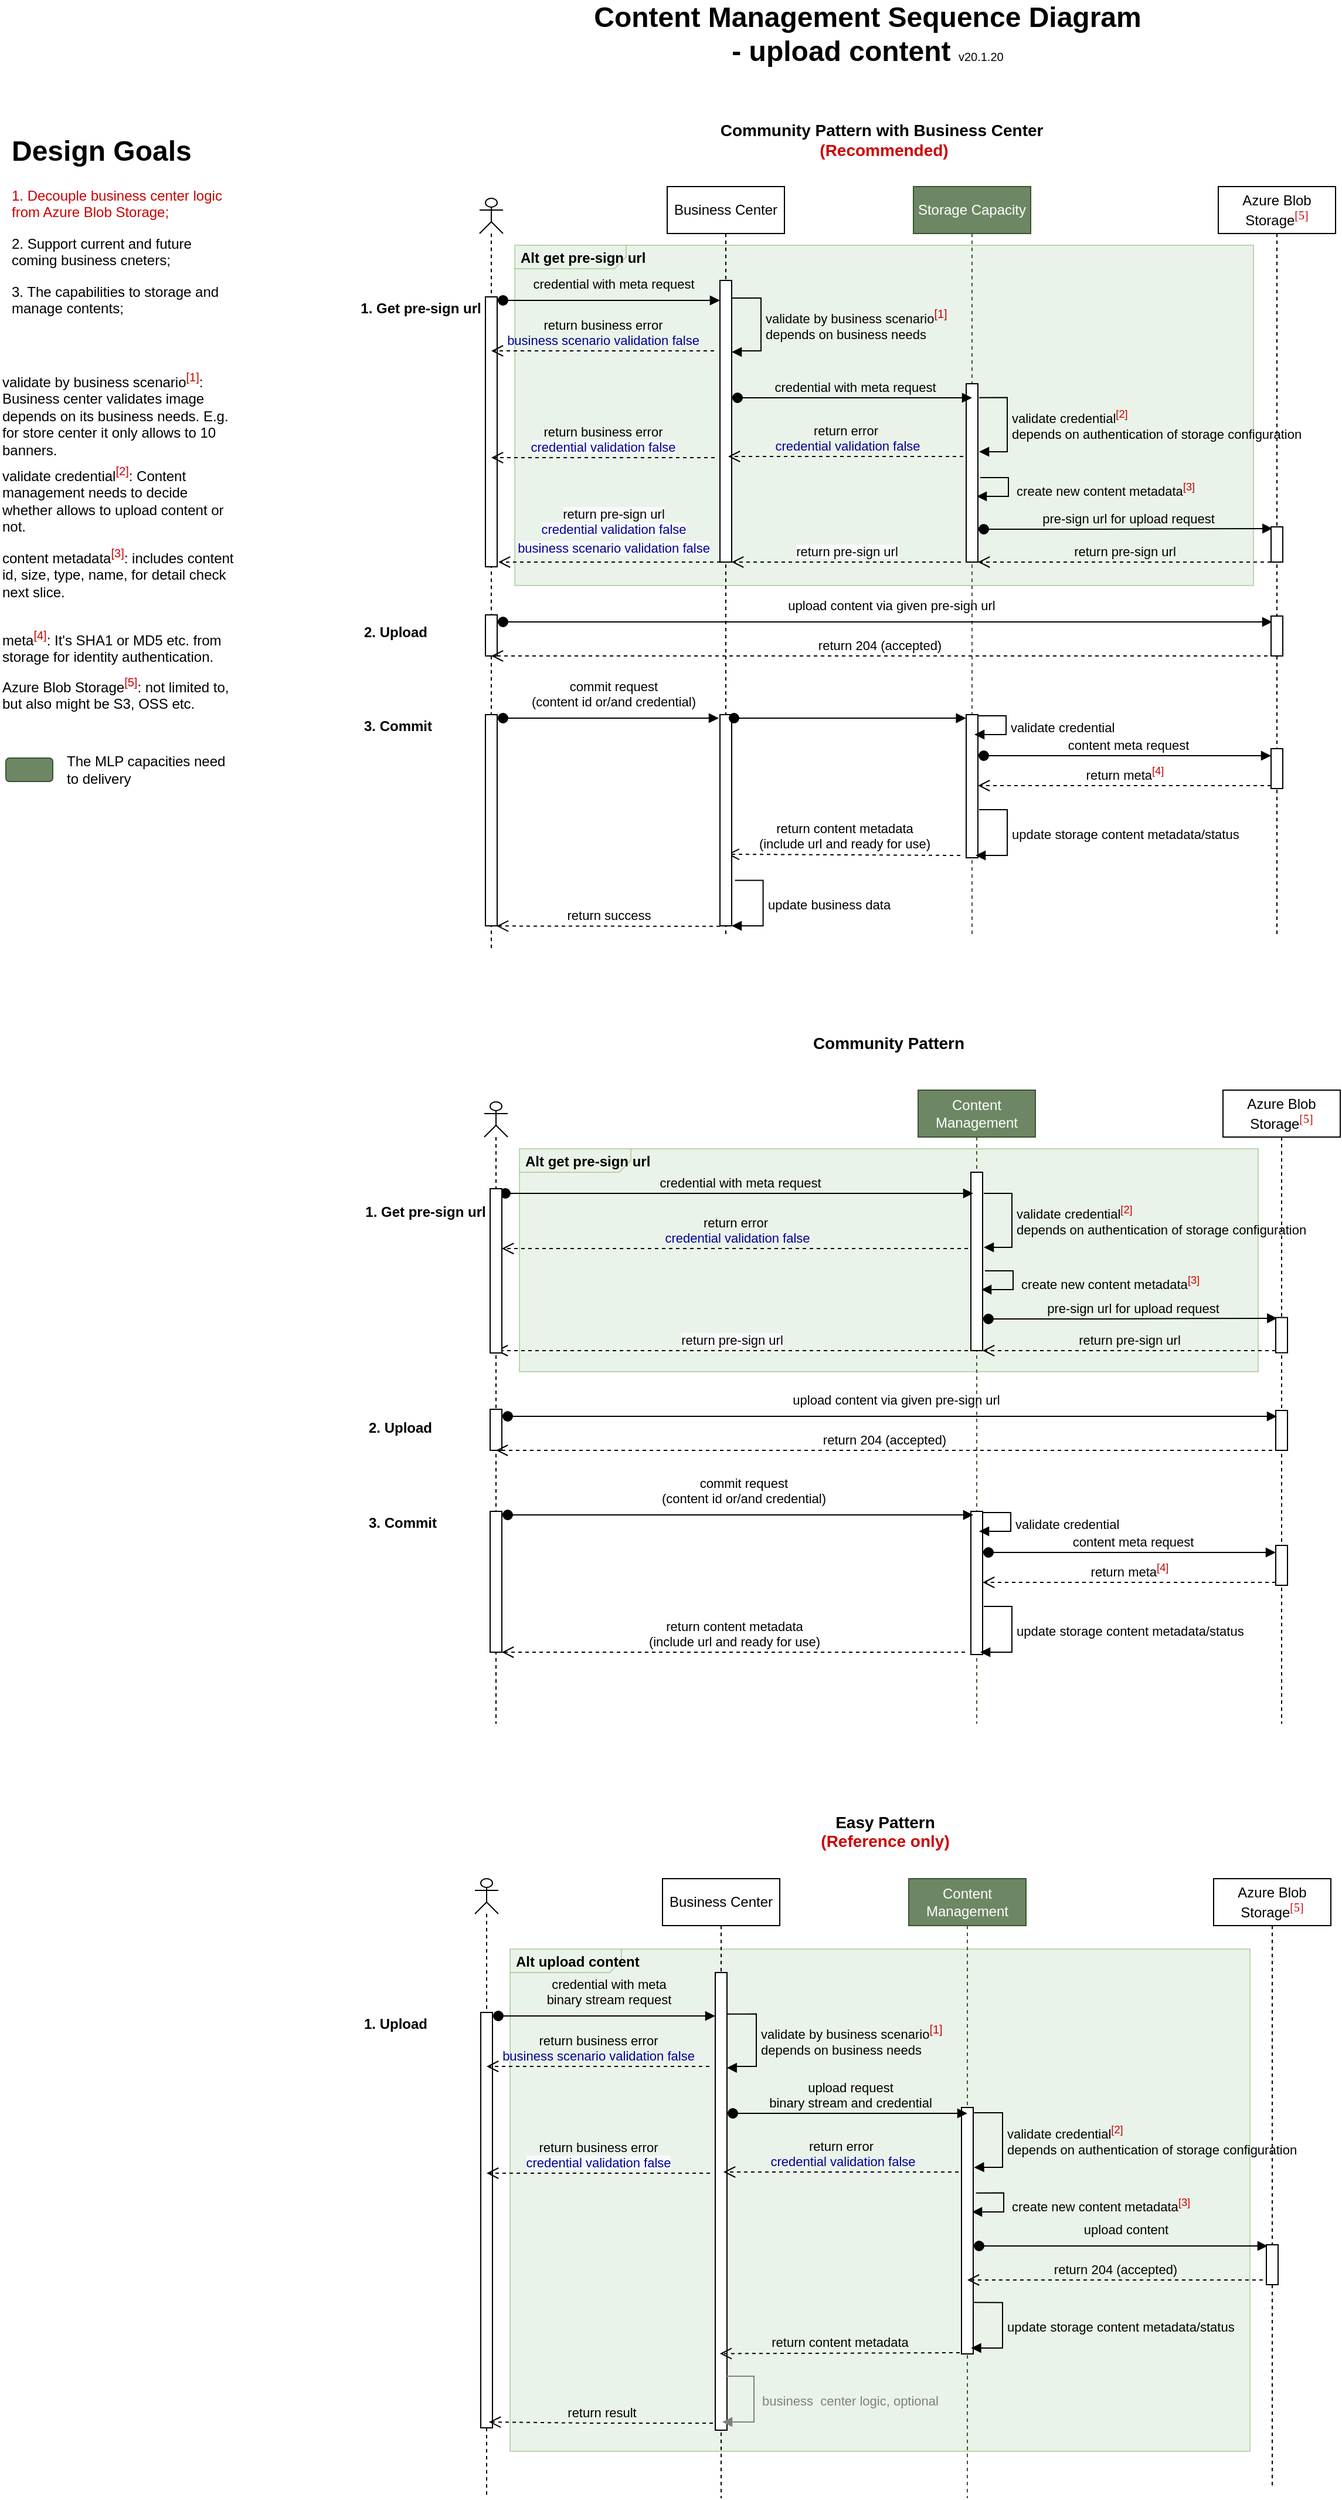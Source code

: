 <mxfile version="12.8.1" type="github" pages="3">
  <diagram id="Se-Glehy01dl6wNR-q-G" name="Uploading User Case">
    <mxGraphModel dx="4047" dy="946" grid="1" gridSize="10" guides="1" tooltips="1" connect="1" arrows="1" fold="1" page="1" pageScale="1" pageWidth="827" pageHeight="1169" math="0" shadow="0">
      <root>
        <mxCell id="0" />
        <mxCell id="1" parent="0" />
        <mxCell id="lDLZ59sCFjgZFas71iTA-26" value="&lt;p style=&quot;margin: 0px ; margin-top: 4px ; margin-left: 5px ; text-align: left&quot;&gt;&lt;b&gt;Alt&lt;/b&gt; &lt;b&gt;get pre-sign url&lt;/b&gt;&lt;/p&gt;" style="html=1;shape=mxgraph.sysml.package;overflow=fill;labelX=95;align=left;spacingLeft=5;verticalAlign=top;spacingTop=-3;fillColor=#d5e8d4;strokeColor=#82b366;opacity=50;" parent="1" vertex="1">
          <mxGeometry x="-2021" y="260" width="630" height="290" as="geometry" />
        </mxCell>
        <mxCell id="fI2PRTh5zaHvBNYzc2sx-4" value="Storage Capacity" style="shape=umlLifeline;perimeter=lifelinePerimeter;whiteSpace=wrap;html=1;container=1;collapsible=0;recursiveResize=0;outlineConnect=0;fillColor=#6d8764;strokeColor=#3A5431;fontColor=#ffffff;" parent="1" vertex="1">
          <mxGeometry x="-1681" y="210" width="100" height="640" as="geometry" />
        </mxCell>
        <mxCell id="fI2PRTh5zaHvBNYzc2sx-18" value="" style="html=1;points=[];perimeter=orthogonalPerimeter;" parent="fI2PRTh5zaHvBNYzc2sx-4" vertex="1">
          <mxGeometry x="45" y="168" width="10" height="152" as="geometry" />
        </mxCell>
        <mxCell id="lDLZ59sCFjgZFas71iTA-8" value="pre-sign url for upload request" style="html=1;verticalAlign=bottom;startArrow=oval;startFill=1;endArrow=block;startSize=8;labelBackgroundColor=none;entryX=0.116;entryY=0.047;entryDx=0;entryDy=0;entryPerimeter=0;" parent="fI2PRTh5zaHvBNYzc2sx-4" target="lDLZ59sCFjgZFas71iTA-6" edge="1">
          <mxGeometry width="60" relative="1" as="geometry">
            <mxPoint x="60" y="292" as="sourcePoint" />
            <mxPoint x="309.5" y="292" as="targetPoint" />
            <Array as="points">
              <mxPoint x="150.5" y="292" />
            </Array>
          </mxGeometry>
        </mxCell>
        <mxCell id="fI2PRTh5zaHvBNYzc2sx-2" value="" style="shape=umlLifeline;participant=umlActor;perimeter=lifelinePerimeter;whiteSpace=wrap;html=1;container=1;collapsible=0;recursiveResize=0;verticalAlign=top;spacingTop=36;labelBackgroundColor=#ffffff;outlineConnect=0;size=30;" parent="1" vertex="1">
          <mxGeometry x="-2051" y="220" width="20" height="640" as="geometry" />
        </mxCell>
        <mxCell id="lDLZ59sCFjgZFas71iTA-12" value="" style="html=1;points=[];perimeter=orthogonalPerimeter;align=left;" parent="fI2PRTh5zaHvBNYzc2sx-2" vertex="1">
          <mxGeometry x="5" y="355" width="10" height="35" as="geometry" />
        </mxCell>
        <mxCell id="lDLZ59sCFjgZFas71iTA-16" value="" style="html=1;points=[];perimeter=orthogonalPerimeter;align=left;" parent="fI2PRTh5zaHvBNYzc2sx-2" vertex="1">
          <mxGeometry x="5" y="440" width="10" height="180" as="geometry" />
        </mxCell>
        <mxCell id="fI2PRTh5zaHvBNYzc2sx-3" value="Business Center" style="shape=umlLifeline;perimeter=lifelinePerimeter;whiteSpace=wrap;html=1;container=1;collapsible=0;recursiveResize=0;outlineConnect=0;" parent="1" vertex="1">
          <mxGeometry x="-1891" y="210" width="100" height="640" as="geometry" />
        </mxCell>
        <mxCell id="fI2PRTh5zaHvBNYzc2sx-9" value="" style="html=1;points=[];perimeter=orthogonalPerimeter;" parent="fI2PRTh5zaHvBNYzc2sx-3" vertex="1">
          <mxGeometry x="45" y="80" width="10" height="240" as="geometry" />
        </mxCell>
        <mxCell id="fI2PRTh5zaHvBNYzc2sx-5" value="Azure Blob Storage&lt;sup style=&quot;color: rgb(0 , 0 , 0) ; font-family: &amp;#34;quot&amp;#34; ; font-style: normal ; font-variant: normal ; font-weight: 400 ; letter-spacing: normal ; text-align: left ; text-decoration: none ; text-indent: 0px ; text-transform: none ; white-space: nowrap ; word-spacing: 0px&quot;&gt;&lt;font color=&quot;#cc0000&quot;&gt;[5]&lt;/font&gt;&lt;/sup&gt;" style="shape=umlLifeline;perimeter=lifelinePerimeter;whiteSpace=wrap;html=1;container=1;collapsible=0;recursiveResize=0;outlineConnect=0;" parent="1" vertex="1">
          <mxGeometry x="-1421" y="210" width="100" height="640" as="geometry" />
        </mxCell>
        <mxCell id="lDLZ59sCFjgZFas71iTA-6" value="" style="html=1;points=[];perimeter=orthogonalPerimeter;" parent="fI2PRTh5zaHvBNYzc2sx-5" vertex="1">
          <mxGeometry x="45" y="290" width="10" height="30" as="geometry" />
        </mxCell>
        <mxCell id="lDLZ59sCFjgZFas71iTA-13" value="" style="html=1;points=[];perimeter=orthogonalPerimeter;" parent="fI2PRTh5zaHvBNYzc2sx-5" vertex="1">
          <mxGeometry x="45" y="366" width="10" height="34" as="geometry" />
        </mxCell>
        <mxCell id="lDLZ59sCFjgZFas71iTA-20" value="" style="html=1;points=[];perimeter=orthogonalPerimeter;" parent="fI2PRTh5zaHvBNYzc2sx-5" vertex="1">
          <mxGeometry x="45" y="479" width="10" height="34" as="geometry" />
        </mxCell>
        <mxCell id="fI2PRTh5zaHvBNYzc2sx-7" value="&lt;font&gt;&lt;span style=&quot;font-weight: bold ; font-size: 24px&quot;&gt;Content Management Sequence Diagram&lt;/span&gt;&lt;br&gt;&lt;span style=&quot;font-weight: bold ; font-size: 24px&quot;&gt;- upload content &lt;/span&gt;&lt;font style=&quot;font-size: 10px&quot;&gt;v20.1.20&lt;/font&gt;&lt;br&gt;&lt;/font&gt;" style="text;html=1;strokeColor=none;fillColor=none;align=center;verticalAlign=middle;whiteSpace=wrap;rounded=0;" parent="1" vertex="1">
          <mxGeometry x="-1980" y="70" width="520" height="20" as="geometry" />
        </mxCell>
        <mxCell id="fI2PRTh5zaHvBNYzc2sx-8" value="credential with meta request" style="html=1;verticalAlign=bottom;startArrow=oval;startFill=1;endArrow=block;startSize=8;labelBackgroundColor=none;" parent="1" target="fI2PRTh5zaHvBNYzc2sx-9" edge="1">
          <mxGeometry x="0.005" y="5" width="60" relative="1" as="geometry">
            <mxPoint x="-2031" y="307" as="sourcePoint" />
            <mxPoint x="-1849" y="307" as="targetPoint" />
            <Array as="points">
              <mxPoint x="-1947" y="307" />
            </Array>
            <mxPoint x="1" as="offset" />
          </mxGeometry>
        </mxCell>
        <mxCell id="fI2PRTh5zaHvBNYzc2sx-16" value="validate by business scenario&lt;sup&gt;&lt;font color=&quot;#cc0000&quot; style=&quot;font-size: 10px&quot;&gt;[1]&lt;/font&gt;&lt;/sup&gt;&amp;nbsp;&lt;br&gt;depends on business needs&amp;nbsp;" style="edgeStyle=orthogonalEdgeStyle;html=1;align=left;spacingLeft=2;endArrow=block;rounded=0;labelBackgroundColor=none;" parent="1" edge="1">
          <mxGeometry relative="1" as="geometry">
            <mxPoint x="-1836" y="305" as="sourcePoint" />
            <Array as="points">
              <mxPoint x="-1811" y="305" />
              <mxPoint x="-1811" y="350" />
              <mxPoint x="-1831" y="350" />
              <mxPoint x="-1831" y="351" />
            </Array>
            <mxPoint x="-1836" y="351" as="targetPoint" />
          </mxGeometry>
        </mxCell>
        <mxCell id="fI2PRTh5zaHvBNYzc2sx-17" value="credential with meta request" style="html=1;verticalAlign=bottom;startArrow=oval;startFill=1;endArrow=block;startSize=8;labelBackgroundColor=none;" parent="1" edge="1">
          <mxGeometry width="60" relative="1" as="geometry">
            <mxPoint x="-1831" y="390" as="sourcePoint" />
            <mxPoint x="-1631" y="390" as="targetPoint" />
            <Array as="points">
              <mxPoint x="-1740.5" y="390" />
            </Array>
          </mxGeometry>
        </mxCell>
        <mxCell id="fI2PRTh5zaHvBNYzc2sx-20" value="validate credential&lt;sup&gt;&lt;font color=&quot;#cc0000&quot;&gt;[2]&lt;/font&gt;&lt;/sup&gt;&amp;nbsp;&lt;br&gt;depends on authentication of storage configuration&amp;nbsp;" style="edgeStyle=orthogonalEdgeStyle;html=1;align=left;spacingLeft=2;endArrow=block;rounded=0;labelBackgroundColor=none;" parent="1" edge="1">
          <mxGeometry relative="1" as="geometry">
            <mxPoint x="-1624.997" y="389.833" as="sourcePoint" />
            <Array as="points">
              <mxPoint x="-1601" y="390" />
              <mxPoint x="-1601" y="436" />
              <mxPoint x="-1621" y="436" />
            </Array>
            <mxPoint x="-1625" y="436" as="targetPoint" />
          </mxGeometry>
        </mxCell>
        <mxCell id="fI2PRTh5zaHvBNYzc2sx-21" value="return error&lt;br&gt;&amp;nbsp;&lt;font color=&quot;#000099&quot;&gt;credential validation false&lt;/font&gt;" style="html=1;verticalAlign=bottom;endArrow=open;dashed=1;endSize=8;labelBackgroundColor=none;" parent="1" edge="1">
          <mxGeometry relative="1" as="geometry">
            <mxPoint x="-1638.5" y="440" as="sourcePoint" />
            <mxPoint x="-1839" y="440" as="targetPoint" />
          </mxGeometry>
        </mxCell>
        <mxCell id="fI2PRTh5zaHvBNYzc2sx-24" value="&lt;span style=&quot;display: inline ; float: none ; background-color: rgb(248 , 249 , 250) ; color: rgb(0 , 0 , 0) ; font-family: &amp;#34;helvetica&amp;#34; ; font-size: 11px ; font-style: normal ; font-variant: normal ; font-weight: normal ; letter-spacing: normal ; line-height: 1.2 ; overflow-wrap: normal ; text-align: center ; text-decoration: none ; text-indent: 0px ; text-transform: none ; white-space: nowrap ; word-spacing: 0px&quot;&gt;return pre-sign url&lt;/span&gt;" style="html=1;verticalAlign=bottom;endArrow=open;dashed=1;endSize=8;labelBackgroundColor=none;" parent="1" edge="1">
          <mxGeometry relative="1" as="geometry">
            <mxPoint x="-1640.5" y="530" as="sourcePoint" />
            <mxPoint x="-1836" y="530" as="targetPoint" />
          </mxGeometry>
        </mxCell>
        <mxCell id="fI2PRTh5zaHvBNYzc2sx-25" value="&amp;nbsp;create new content metadata&lt;sup style=&quot;color: rgb(0 , 0 , 0) ; font-family: &amp;#34;helvetica&amp;#34; ; font-size: 9.13px ; font-style: normal ; font-variant: normal ; font-weight: 400 ; letter-spacing: normal ; text-align: left ; text-decoration: none ; text-indent: 0px ; text-transform: none ; white-space: nowrap ; word-spacing: 0px&quot;&gt;&lt;font color=&quot;#cc0000&quot;&gt;[3]&lt;/font&gt;&lt;/sup&gt;" style="edgeStyle=orthogonalEdgeStyle;html=1;align=left;spacingLeft=2;endArrow=block;rounded=0;labelBackgroundColor=none;" parent="1" edge="1">
          <mxGeometry relative="1" as="geometry">
            <mxPoint x="-1624" y="458" as="sourcePoint" />
            <Array as="points">
              <mxPoint x="-1600" y="458" />
              <mxPoint x="-1600" y="474" />
              <mxPoint x="-1627" y="474" />
            </Array>
            <mxPoint x="-1627" y="474" as="targetPoint" />
          </mxGeometry>
        </mxCell>
        <mxCell id="PvR2-Of-hzqEuAxM7F6R-1" value="validate by business scenario&lt;sup&gt;&lt;font color=&quot;#cc0000&quot;&gt;[1]&lt;/font&gt;&lt;/sup&gt;: Business center validates image depends on its business needs. E.g. for store center it only allows to 10 banners.&amp;nbsp;" style="text;html=1;whiteSpace=wrap;" parent="1" vertex="1">
          <mxGeometry x="-2460" y="360" width="200" height="80" as="geometry" />
        </mxCell>
        <mxCell id="PvR2-Of-hzqEuAxM7F6R-2" value="validate credential&lt;sup&gt;&lt;font color=&quot;#cc0000&quot;&gt;[2]&lt;/font&gt;&lt;/sup&gt;: Content management needs to decide whether allows to upload content or not." style="text;html=1;whiteSpace=wrap;" parent="1" vertex="1">
          <mxGeometry x="-2460" y="440" width="200" height="80" as="geometry" />
        </mxCell>
        <mxCell id="U4m3X5Pd-2RmzHpy8CRf-1" value="&lt;h1&gt;Design Goals&lt;/h1&gt;&lt;p&gt;&lt;font color=&quot;#cc0000&quot;&gt;1. Decouple business center logic from Azure Blob Storage;&lt;/font&gt;&lt;/p&gt;&lt;p&gt;2. Support current and future coming business cneters; &amp;nbsp;&lt;/p&gt;&lt;p&gt;3. The capabilities to storage and manage contents;&lt;/p&gt;" style="text;html=1;strokeColor=none;fillColor=none;spacing=5;spacingTop=-20;whiteSpace=wrap;overflow=hidden;rounded=0;" parent="1" vertex="1">
          <mxGeometry x="-2455" y="160" width="190" height="170" as="geometry" />
        </mxCell>
        <mxCell id="U4m3X5Pd-2RmzHpy8CRf-2" value="" style="rounded=1;whiteSpace=wrap;html=1;fillColor=#6d8764;strokeColor=#3A5431;fontColor=#ffffff;" parent="1" vertex="1">
          <mxGeometry x="-2455" y="697" width="40" height="20" as="geometry" />
        </mxCell>
        <mxCell id="U4m3X5Pd-2RmzHpy8CRf-3" value="The MLP capacities need to delivery" style="text;html=1;strokeColor=none;fillColor=none;align=left;verticalAlign=middle;whiteSpace=wrap;rounded=0;" parent="1" vertex="1">
          <mxGeometry x="-2405" y="692" width="150" height="30" as="geometry" />
        </mxCell>
        <mxCell id="lDLZ59sCFjgZFas71iTA-5" value="" style="html=1;points=[];perimeter=orthogonalPerimeter;align=left;" parent="1" vertex="1">
          <mxGeometry x="-2046" y="304" width="10" height="230" as="geometry" />
        </mxCell>
        <mxCell id="lDLZ59sCFjgZFas71iTA-9" value="return pre-sign url" style="html=1;verticalAlign=bottom;endArrow=open;dashed=1;endSize=8;labelBackgroundColor=none;" parent="1" edge="1">
          <mxGeometry relative="1" as="geometry">
            <mxPoint x="-1376" y="530" as="sourcePoint" />
            <mxPoint x="-1626" y="530" as="targetPoint" />
          </mxGeometry>
        </mxCell>
        <mxCell id="lDLZ59sCFjgZFas71iTA-10" value="&lt;span style=&quot;display: inline ; float: none ; background-color: rgb(248 , 249 , 250) ; color: rgb(0 , 0 , 0) ; font-family: &amp;#34;helvetica&amp;#34; ; font-size: 11px ; font-style: normal ; font-variant: normal ; font-weight: normal ; letter-spacing: normal ; line-height: 1.2 ; overflow-wrap: normal ; text-align: center ; text-decoration: none ; text-indent: 0px ; text-transform: none ; white-space: nowrap ; word-spacing: 0px&quot;&gt;return pre-sign url&lt;br&gt;&lt;span style=&quot;display: inline ; float: none ; background-color: rgb(248 , 249 , 250) ; color: rgb(0 , 0 , 0) ; font-family: &amp;#34;helvetica&amp;#34; ; font-size: 11px ; font-style: normal ; font-variant: normal ; font-weight: normal ; letter-spacing: normal ; line-height: 1.2 ; overflow-wrap: normal ; text-align: center ; text-decoration: none ; text-indent: 0px ; text-transform: none ; white-space: nowrap ; word-spacing: 0px&quot;&gt;&lt;font color=&quot;#000099&quot;&gt;credential validation false&lt;/font&gt;&lt;br&gt;&lt;span style=&quot;display: inline ; float: none ; background-color: rgb(248 , 249 , 250) ; color: rgb(0 , 0 , 153) ; font-family: &amp;#34;helvetica&amp;#34; ; font-size: 11px ; font-style: normal ; font-variant: normal ; font-weight: 400 ; letter-spacing: normal ; text-align: center ; text-decoration: none ; text-indent: 0px ; text-transform: none ; white-space: nowrap ; word-spacing: 0px&quot;&gt;business scenario validation false&lt;/span&gt;&lt;/span&gt;&lt;b&gt;&lt;/b&gt;&lt;i&gt;&lt;/i&gt;&lt;u&gt;&lt;/u&gt;&lt;sub&gt;&lt;/sub&gt;&lt;sup&gt;&lt;/sup&gt;&lt;strike&gt;&lt;/strike&gt;&lt;br&gt;&lt;/span&gt;" style="html=1;verticalAlign=bottom;endArrow=open;dashed=1;endSize=8;labelBackgroundColor=none;" parent="1" edge="1">
          <mxGeometry relative="1" as="geometry">
            <mxPoint x="-1839.5" y="530" as="sourcePoint" />
            <mxPoint x="-2035" y="530" as="targetPoint" />
          </mxGeometry>
        </mxCell>
        <mxCell id="lDLZ59sCFjgZFas71iTA-14" value="upload content via given pre-sign url" style="html=1;verticalAlign=bottom;startArrow=oval;startFill=1;endArrow=block;startSize=8;labelBackgroundColor=none;" parent="1" edge="1">
          <mxGeometry x="0.005" y="5" width="60" relative="1" as="geometry">
            <mxPoint x="-2031" y="581" as="sourcePoint" />
            <mxPoint x="-1375" y="581" as="targetPoint" />
            <Array as="points" />
            <mxPoint x="1" as="offset" />
          </mxGeometry>
        </mxCell>
        <mxCell id="lDLZ59sCFjgZFas71iTA-15" value="return 204 (accepted)" style="html=1;verticalAlign=bottom;endArrow=open;dashed=1;endSize=8;labelBackgroundColor=none;" parent="1" edge="1">
          <mxGeometry relative="1" as="geometry">
            <mxPoint x="-1379" y="610" as="sourcePoint" />
            <mxPoint x="-2041" y="610" as="targetPoint" />
          </mxGeometry>
        </mxCell>
        <mxCell id="lDLZ59sCFjgZFas71iTA-17" value="" style="html=1;points=[];perimeter=orthogonalPerimeter;" parent="1" vertex="1">
          <mxGeometry x="-1636" y="660" width="10" height="122" as="geometry" />
        </mxCell>
        <mxCell id="lDLZ59sCFjgZFas71iTA-18" value="commit request&lt;br&gt;(content id or/and credential)" style="html=1;verticalAlign=bottom;startArrow=oval;startFill=1;endArrow=block;startSize=8;labelBackgroundColor=none;" parent="1" edge="1">
          <mxGeometry x="0.005" y="5" width="60" relative="1" as="geometry">
            <mxPoint x="-2031" y="663" as="sourcePoint" />
            <mxPoint x="-1847" y="663" as="targetPoint" />
            <Array as="points" />
            <mxPoint x="1" as="offset" />
          </mxGeometry>
        </mxCell>
        <mxCell id="lDLZ59sCFjgZFas71iTA-19" value="validate credential" style="edgeStyle=orthogonalEdgeStyle;html=1;align=left;spacingLeft=2;endArrow=block;rounded=0;labelBackgroundColor=none;" parent="1" edge="1">
          <mxGeometry relative="1" as="geometry">
            <mxPoint x="-1626" y="661" as="sourcePoint" />
            <Array as="points">
              <mxPoint x="-1602" y="661" />
              <mxPoint x="-1602" y="677" />
              <mxPoint x="-1629" y="677" />
            </Array>
            <mxPoint x="-1629" y="677" as="targetPoint" />
          </mxGeometry>
        </mxCell>
        <mxCell id="lDLZ59sCFjgZFas71iTA-21" value="content meta request" style="html=1;verticalAlign=bottom;startArrow=oval;startFill=1;endArrow=block;startSize=8;labelBackgroundColor=none;" parent="1" edge="1">
          <mxGeometry width="60" relative="1" as="geometry">
            <mxPoint x="-1621" y="695" as="sourcePoint" />
            <mxPoint x="-1376" y="695" as="targetPoint" />
            <Array as="points">
              <mxPoint x="-1535" y="695" />
            </Array>
          </mxGeometry>
        </mxCell>
        <mxCell id="lDLZ59sCFjgZFas71iTA-22" value="return meta&lt;sup style=&quot;color: rgb(0 , 0 , 0) ; font-family: &amp;#34;helvetica&amp;#34; ; font-size: 9.13px ; font-style: normal ; font-variant: normal ; font-weight: 400 ; letter-spacing: normal ; text-align: left ; text-decoration: none ; text-indent: 0px ; text-transform: none ; white-space: nowrap ; word-spacing: 0px&quot;&gt;&lt;font color=&quot;#cc0000&quot;&gt;[4]&lt;/font&gt;&lt;/sup&gt;" style="html=1;verticalAlign=bottom;endArrow=open;dashed=1;endSize=8;labelBackgroundColor=none;" parent="1" edge="1">
          <mxGeometry relative="1" as="geometry">
            <mxPoint x="-1376" y="720.5" as="sourcePoint" />
            <mxPoint x="-1626" y="720.5" as="targetPoint" />
          </mxGeometry>
        </mxCell>
        <mxCell id="lDLZ59sCFjgZFas71iTA-23" value="update storage content metadata/status" style="edgeStyle=orthogonalEdgeStyle;html=1;align=left;spacingLeft=2;endArrow=block;rounded=0;labelBackgroundColor=none;" parent="1" edge="1">
          <mxGeometry relative="1" as="geometry">
            <mxPoint x="-1625" y="741" as="sourcePoint" />
            <Array as="points">
              <mxPoint x="-1601" y="741" />
              <mxPoint x="-1601" y="780" />
              <mxPoint x="-1628" y="780" />
            </Array>
            <mxPoint x="-1628" y="780" as="targetPoint" />
          </mxGeometry>
        </mxCell>
        <mxCell id="lDLZ59sCFjgZFas71iTA-24" value="return content metadata &lt;br&gt;(include url and ready for use)" style="html=1;verticalAlign=bottom;endArrow=open;dashed=1;endSize=8;labelBackgroundColor=none;entryX=0.638;entryY=0.661;entryDx=0;entryDy=0;entryPerimeter=0;" parent="1" target="pAsI2F2GM8RguV5AZ2Ct-1" edge="1">
          <mxGeometry relative="1" as="geometry">
            <mxPoint x="-1641" y="780" as="sourcePoint" />
            <mxPoint x="-1833" y="780" as="targetPoint" />
            <Array as="points" />
          </mxGeometry>
        </mxCell>
        <mxCell id="lDLZ59sCFjgZFas71iTA-27" value="&lt;b&gt;1. Get pre-sign url&lt;/b&gt;" style="text;html=1;strokeColor=none;fillColor=none;align=center;verticalAlign=middle;whiteSpace=wrap;rounded=0;opacity=50;" parent="1" vertex="1">
          <mxGeometry x="-2156" y="304" width="110" height="20" as="geometry" />
        </mxCell>
        <mxCell id="lDLZ59sCFjgZFas71iTA-28" value="&lt;b&gt;2. Upload&lt;/b&gt;" style="text;html=1;strokeColor=none;fillColor=none;align=center;verticalAlign=middle;whiteSpace=wrap;rounded=0;opacity=50;" parent="1" vertex="1">
          <mxGeometry x="-2160" y="580" width="75" height="20" as="geometry" />
        </mxCell>
        <mxCell id="lDLZ59sCFjgZFas71iTA-29" value="&lt;b&gt;3. Commit&lt;/b&gt;" style="text;html=1;strokeColor=none;fillColor=none;align=center;verticalAlign=middle;whiteSpace=wrap;rounded=0;opacity=50;" parent="1" vertex="1">
          <mxGeometry x="-2158" y="660" width="75" height="20" as="geometry" />
        </mxCell>
        <mxCell id="lDLZ59sCFjgZFas71iTA-30" value="content metadata&lt;sup&gt;&lt;font color=&quot;#cc0000&quot;&gt;[3]&lt;/font&gt;&lt;/sup&gt;: includes content id, size, type, name, for detail check next slice." style="text;html=1;whiteSpace=wrap;" parent="1" vertex="1">
          <mxGeometry x="-2460" y="510" width="200" height="80" as="geometry" />
        </mxCell>
        <mxCell id="lDLZ59sCFjgZFas71iTA-31" value="meta&lt;sup&gt;&lt;font color=&quot;#cc0000&quot;&gt;[4]&lt;/font&gt;&lt;/sup&gt;: It&#39;s SHA1 or MD5 etc. from storage for identity authentication." style="text;html=1;whiteSpace=wrap;" parent="1" vertex="1">
          <mxGeometry x="-2460" y="580" width="200" height="50" as="geometry" />
        </mxCell>
        <mxCell id="lDLZ59sCFjgZFas71iTA-33" value="Azure Blob Storage&lt;sup&gt;&lt;font color=&quot;#cc0000&quot;&gt;[5]&lt;/font&gt;&lt;/sup&gt;: not limited to, but also might be S3, OSS etc. " style="text;html=1;whiteSpace=wrap;" parent="1" vertex="1">
          <mxGeometry x="-2460" y="620" width="200" height="50" as="geometry" />
        </mxCell>
        <mxCell id="Z2Z2UFhDQ-YUkHnf_ntr-1" value="&lt;p style=&quot;margin: 0px ; margin-top: 4px ; margin-left: 5px ; text-align: left&quot;&gt;&lt;b&gt;Alt&lt;/b&gt; &lt;b&gt;upload content&lt;/b&gt;&lt;/p&gt;" style="html=1;shape=mxgraph.sysml.package;overflow=fill;labelX=95;align=left;spacingLeft=5;verticalAlign=top;spacingTop=-3;fillColor=#d5e8d4;strokeColor=#82b366;opacity=50;" parent="1" vertex="1">
          <mxGeometry x="-2025" y="1712" width="631" height="428" as="geometry" />
        </mxCell>
        <mxCell id="Z2Z2UFhDQ-YUkHnf_ntr-2" value="Content Management" style="shape=umlLifeline;perimeter=lifelinePerimeter;whiteSpace=wrap;html=1;container=1;collapsible=0;recursiveResize=0;outlineConnect=0;fillColor=#6d8764;strokeColor=#3A5431;fontColor=#ffffff;" parent="1" vertex="1">
          <mxGeometry x="-1685" y="1652" width="100" height="528" as="geometry" />
        </mxCell>
        <mxCell id="Z2Z2UFhDQ-YUkHnf_ntr-3" value="" style="html=1;points=[];perimeter=orthogonalPerimeter;" parent="Z2Z2UFhDQ-YUkHnf_ntr-2" vertex="1">
          <mxGeometry x="45" y="195" width="10" height="210" as="geometry" />
        </mxCell>
        <mxCell id="Z2Z2UFhDQ-YUkHnf_ntr-5" value="" style="shape=umlLifeline;participant=umlActor;perimeter=lifelinePerimeter;whiteSpace=wrap;html=1;container=1;collapsible=0;recursiveResize=0;verticalAlign=top;spacingTop=36;labelBackgroundColor=#ffffff;outlineConnect=0;size=30;" parent="1" vertex="1">
          <mxGeometry x="-2055" y="1652" width="20" height="528" as="geometry" />
        </mxCell>
        <mxCell id="Z2Z2UFhDQ-YUkHnf_ntr-8" value="Business Center" style="shape=umlLifeline;perimeter=lifelinePerimeter;whiteSpace=wrap;html=1;container=1;collapsible=0;recursiveResize=0;outlineConnect=0;" parent="1" vertex="1">
          <mxGeometry x="-1895" y="1652" width="100" height="528" as="geometry" />
        </mxCell>
        <mxCell id="Z2Z2UFhDQ-YUkHnf_ntr-9" value="" style="html=1;points=[];perimeter=orthogonalPerimeter;" parent="Z2Z2UFhDQ-YUkHnf_ntr-8" vertex="1">
          <mxGeometry x="45" y="80" width="10" height="390" as="geometry" />
        </mxCell>
        <mxCell id="Z2Z2UFhDQ-YUkHnf_ntr-10" value="Azure Blob Storage&lt;sup style=&quot;color: rgb(0 , 0 , 0) ; font-family: &amp;#34;quot&amp;#34; ; font-style: normal ; font-variant: normal ; font-weight: 400 ; letter-spacing: normal ; text-align: left ; text-decoration: none ; text-indent: 0px ; text-transform: none ; white-space: nowrap ; word-spacing: 0px&quot;&gt;&lt;font color=&quot;#cc0000&quot;&gt;[5]&lt;/font&gt;&lt;/sup&gt;" style="shape=umlLifeline;perimeter=lifelinePerimeter;whiteSpace=wrap;html=1;container=1;collapsible=0;recursiveResize=0;outlineConnect=0;" parent="1" vertex="1">
          <mxGeometry x="-1425" y="1652" width="100" height="518" as="geometry" />
        </mxCell>
        <mxCell id="Z2Z2UFhDQ-YUkHnf_ntr-12" value="" style="html=1;points=[];perimeter=orthogonalPerimeter;" parent="Z2Z2UFhDQ-YUkHnf_ntr-10" vertex="1">
          <mxGeometry x="45" y="312" width="10" height="34" as="geometry" />
        </mxCell>
        <mxCell id="Z2Z2UFhDQ-YUkHnf_ntr-14" value="credential with meta&lt;br&gt;binary stream request" style="html=1;verticalAlign=bottom;startArrow=oval;startFill=1;endArrow=block;startSize=8;labelBackgroundColor=none;" parent="1" target="Z2Z2UFhDQ-YUkHnf_ntr-9" edge="1">
          <mxGeometry x="0.005" y="5" width="60" relative="1" as="geometry">
            <mxPoint x="-2035" y="1769" as="sourcePoint" />
            <mxPoint x="-1853" y="1769" as="targetPoint" />
            <Array as="points">
              <mxPoint x="-1951" y="1769" />
            </Array>
            <mxPoint x="1" as="offset" />
          </mxGeometry>
        </mxCell>
        <mxCell id="Z2Z2UFhDQ-YUkHnf_ntr-16" value="validate by business scenario&lt;sup&gt;&lt;font color=&quot;#cc0000&quot; style=&quot;font-size: 10px&quot;&gt;[1]&lt;/font&gt;&lt;/sup&gt;&amp;nbsp;&lt;br&gt;depends on business needs&amp;nbsp;" style="edgeStyle=orthogonalEdgeStyle;html=1;align=left;spacingLeft=2;endArrow=block;rounded=0;labelBackgroundColor=none;" parent="1" edge="1">
          <mxGeometry relative="1" as="geometry">
            <mxPoint x="-1840.167" y="1767.333" as="sourcePoint" />
            <Array as="points">
              <mxPoint x="-1815" y="1767" />
              <mxPoint x="-1815" y="1812" />
              <mxPoint x="-1835" y="1812" />
              <mxPoint x="-1835" y="1813" />
            </Array>
            <mxPoint x="-1840.167" y="1813.167" as="targetPoint" />
          </mxGeometry>
        </mxCell>
        <mxCell id="Z2Z2UFhDQ-YUkHnf_ntr-17" value="upload request&lt;br&gt;binary stream and credential" style="html=1;verticalAlign=bottom;startArrow=oval;startFill=1;endArrow=block;startSize=8;labelBackgroundColor=none;" parent="1" edge="1">
          <mxGeometry width="60" relative="1" as="geometry">
            <mxPoint x="-1835" y="1852" as="sourcePoint" />
            <mxPoint x="-1635" y="1852" as="targetPoint" />
            <Array as="points">
              <mxPoint x="-1744.5" y="1852" />
            </Array>
          </mxGeometry>
        </mxCell>
        <mxCell id="Z2Z2UFhDQ-YUkHnf_ntr-18" value="validate credential&lt;sup&gt;&lt;font color=&quot;#cc0000&quot;&gt;[2]&lt;/font&gt;&lt;/sup&gt;&amp;nbsp;&lt;br&gt;depends on authentication of storage configuration&amp;nbsp;" style="edgeStyle=orthogonalEdgeStyle;html=1;align=left;spacingLeft=2;endArrow=block;rounded=0;labelBackgroundColor=none;" parent="1" edge="1">
          <mxGeometry relative="1" as="geometry">
            <mxPoint x="-1629.333" y="1851.5" as="sourcePoint" />
            <Array as="points">
              <mxPoint x="-1605" y="1852" />
              <mxPoint x="-1605" y="1898" />
              <mxPoint x="-1625" y="1898" />
            </Array>
            <mxPoint x="-1629.333" y="1898.167" as="targetPoint" />
          </mxGeometry>
        </mxCell>
        <mxCell id="Z2Z2UFhDQ-YUkHnf_ntr-19" value="return error&lt;br&gt;&amp;nbsp;&lt;font color=&quot;#000099&quot;&gt;credential validation false&lt;/font&gt;" style="html=1;verticalAlign=bottom;endArrow=open;dashed=1;endSize=8;labelBackgroundColor=none;" parent="1" edge="1">
          <mxGeometry relative="1" as="geometry">
            <mxPoint x="-1642.5" y="1902" as="sourcePoint" />
            <mxPoint x="-1843" y="1902" as="targetPoint" />
          </mxGeometry>
        </mxCell>
        <mxCell id="Z2Z2UFhDQ-YUkHnf_ntr-21" value="&amp;nbsp;create new content metadata&lt;sup style=&quot;color: rgb(0 , 0 , 0) ; font-family: &amp;#34;helvetica&amp;#34; ; font-size: 9.13px ; font-style: normal ; font-variant: normal ; font-weight: 400 ; letter-spacing: normal ; text-align: left ; text-decoration: none ; text-indent: 0px ; text-transform: none ; white-space: nowrap ; word-spacing: 0px&quot;&gt;&lt;font color=&quot;#cc0000&quot;&gt;[3]&lt;/font&gt;&lt;/sup&gt;" style="edgeStyle=orthogonalEdgeStyle;html=1;align=left;spacingLeft=2;endArrow=block;rounded=0;labelBackgroundColor=none;" parent="1" edge="1">
          <mxGeometry relative="1" as="geometry">
            <mxPoint x="-1627.667" y="1919.833" as="sourcePoint" />
            <Array as="points">
              <mxPoint x="-1604" y="1920" />
              <mxPoint x="-1604" y="1936" />
              <mxPoint x="-1631" y="1936" />
            </Array>
            <mxPoint x="-1631" y="1935.667" as="targetPoint" />
          </mxGeometry>
        </mxCell>
        <mxCell id="Z2Z2UFhDQ-YUkHnf_ntr-23" value="" style="html=1;points=[];perimeter=orthogonalPerimeter;align=left;" parent="1" vertex="1">
          <mxGeometry x="-2050" y="1766" width="10" height="354" as="geometry" />
        </mxCell>
        <mxCell id="Z2Z2UFhDQ-YUkHnf_ntr-26" value="upload content" style="html=1;verticalAlign=bottom;startArrow=oval;startFill=1;endArrow=block;startSize=8;labelBackgroundColor=none;" parent="1" edge="1">
          <mxGeometry x="0.005" y="5" width="60" relative="1" as="geometry">
            <mxPoint x="-1625" y="1965" as="sourcePoint" />
            <mxPoint x="-1379" y="1965" as="targetPoint" />
            <Array as="points" />
            <mxPoint x="1" as="offset" />
          </mxGeometry>
        </mxCell>
        <mxCell id="Z2Z2UFhDQ-YUkHnf_ntr-27" value="return 204 (accepted)" style="html=1;verticalAlign=bottom;endArrow=open;dashed=1;endSize=8;labelBackgroundColor=none;" parent="1" edge="1">
          <mxGeometry relative="1" as="geometry">
            <mxPoint x="-1383" y="1994" as="sourcePoint" />
            <mxPoint x="-1635" y="1994" as="targetPoint" />
          </mxGeometry>
        </mxCell>
        <mxCell id="Z2Z2UFhDQ-YUkHnf_ntr-33" value="update storage content metadata/status" style="edgeStyle=orthogonalEdgeStyle;html=1;align=left;spacingLeft=2;endArrow=block;rounded=0;labelBackgroundColor=none;" parent="1" edge="1">
          <mxGeometry relative="1" as="geometry">
            <mxPoint x="-1629.333" y="2013.167" as="sourcePoint" />
            <Array as="points">
              <mxPoint x="-1605" y="2013" />
              <mxPoint x="-1605" y="2052" />
              <mxPoint x="-1632" y="2052" />
            </Array>
            <mxPoint x="-1631.833" y="2052.333" as="targetPoint" />
          </mxGeometry>
        </mxCell>
        <mxCell id="Z2Z2UFhDQ-YUkHnf_ntr-34" value="return content metadata" style="html=1;verticalAlign=bottom;endArrow=open;dashed=1;endSize=8;labelBackgroundColor=none;entryX=0.389;entryY=0.825;entryDx=0;entryDy=0;entryPerimeter=0;" parent="1" edge="1">
          <mxGeometry relative="1" as="geometry">
            <mxPoint x="-1641.55" y="2056" as="sourcePoint" />
            <mxPoint x="-1846.11" y="2056.75" as="targetPoint" />
          </mxGeometry>
        </mxCell>
        <mxCell id="Z2Z2UFhDQ-YUkHnf_ntr-35" value="&lt;b&gt;1. Upload&lt;/b&gt;" style="text;html=1;strokeColor=none;fillColor=none;align=center;verticalAlign=middle;whiteSpace=wrap;rounded=0;opacity=50;" parent="1" vertex="1">
          <mxGeometry x="-2160" y="1766" width="75" height="20" as="geometry" />
        </mxCell>
        <mxCell id="Z2Z2UFhDQ-YUkHnf_ntr-38" value="return result" style="html=1;verticalAlign=bottom;endArrow=open;dashed=1;endSize=8;labelBackgroundColor=none;" parent="1" edge="1">
          <mxGeometry relative="1" as="geometry">
            <mxPoint x="-1852" y="2116" as="sourcePoint" />
            <mxPoint x="-2043" y="2115" as="targetPoint" />
            <Array as="points">
              <mxPoint x="-1954" y="2116" />
            </Array>
          </mxGeometry>
        </mxCell>
        <mxCell id="Z2Z2UFhDQ-YUkHnf_ntr-22" value="return business error&lt;br&gt;&lt;span style=&quot;font: 11px / 1.2 &amp;#34;helvetica&amp;#34; ; text-align: center ; text-transform: none ; text-indent: 0px ; letter-spacing: normal ; text-decoration: none ; word-spacing: 0px ; display: inline ; white-space: nowrap ; float: none ; overflow-wrap: normal ; background-color: rgb(248 , 249 , 250)&quot;&gt;&lt;font color=&quot;#000099&quot;&gt;credential validation false&lt;/font&gt;&lt;/span&gt;" style="html=1;verticalAlign=bottom;endArrow=open;dashed=1;endSize=8;labelBackgroundColor=none;" parent="1" edge="1">
          <mxGeometry relative="1" as="geometry">
            <mxPoint x="-1854.5" y="1903" as="sourcePoint" />
            <mxPoint x="-2045" y="1903" as="targetPoint" />
          </mxGeometry>
        </mxCell>
        <mxCell id="Z2Z2UFhDQ-YUkHnf_ntr-15" value="return business error &lt;br&gt;&lt;font color=&quot;#000099&quot;&gt;business scenario validation false&lt;/font&gt;" style="html=1;verticalAlign=bottom;endArrow=open;dashed=1;endSize=8;labelBackgroundColor=none;" parent="1" target="Z2Z2UFhDQ-YUkHnf_ntr-5" edge="1">
          <mxGeometry relative="1" as="geometry">
            <mxPoint x="-1855" y="1812" as="sourcePoint" />
            <mxPoint x="-1935" y="1812" as="targetPoint" />
          </mxGeometry>
        </mxCell>
        <mxCell id="fI2PRTh5zaHvBNYzc2sx-39" value="return business error&lt;br&gt;&lt;span style=&quot;font: 11px / 1.2 &amp;#34;helvetica&amp;#34; ; text-align: center ; text-transform: none ; text-indent: 0px ; letter-spacing: normal ; text-decoration: none ; word-spacing: 0px ; display: inline ; white-space: nowrap ; float: none ; overflow-wrap: normal ; background-color: rgb(248 , 249 , 250)&quot;&gt;&lt;font color=&quot;#000099&quot;&gt;credential validation false&lt;/font&gt;&lt;/span&gt;" style="html=1;verticalAlign=bottom;endArrow=open;dashed=1;endSize=8;labelBackgroundColor=none;" parent="1" edge="1">
          <mxGeometry relative="1" as="geometry">
            <mxPoint x="-1850.5" y="441" as="sourcePoint" />
            <mxPoint x="-2041" y="441" as="targetPoint" />
          </mxGeometry>
        </mxCell>
        <mxCell id="fI2PRTh5zaHvBNYzc2sx-12" value="return business error &lt;br&gt;&lt;font color=&quot;#000099&quot;&gt;business scenario validation false&lt;/font&gt;" style="html=1;verticalAlign=bottom;endArrow=open;dashed=1;endSize=8;labelBackgroundColor=none;" parent="1" target="fI2PRTh5zaHvBNYzc2sx-2" edge="1">
          <mxGeometry relative="1" as="geometry">
            <mxPoint x="-1851" y="350" as="sourcePoint" />
            <mxPoint x="-1931" y="350" as="targetPoint" />
          </mxGeometry>
        </mxCell>
        <mxCell id="Z2Z2UFhDQ-YUkHnf_ntr-39" value="&lt;font&gt;&lt;b style=&quot;font-size: 14px&quot;&gt;Community Pattern with Business Center&amp;nbsp;&lt;br&gt;&lt;font color=&quot;#cc0000&quot;&gt;(&lt;/font&gt;&lt;/b&gt;&lt;font color=&quot;#cc0000&quot;&gt;&lt;span style=&quot;font-size: 14px&quot;&gt;&lt;b&gt;Recommended&lt;/b&gt;&lt;/span&gt;&lt;b style=&quot;font-size: 14px&quot;&gt;)&lt;/b&gt;&lt;/font&gt;&lt;/font&gt;" style="text;html=1;strokeColor=none;fillColor=none;align=center;verticalAlign=middle;whiteSpace=wrap;rounded=0;" parent="1" vertex="1">
          <mxGeometry x="-1896" y="160" width="380" height="20" as="geometry" />
        </mxCell>
        <mxCell id="Z2Z2UFhDQ-YUkHnf_ntr-40" value="&lt;font style=&quot;font-size: 14px&quot;&gt;&lt;b&gt;Easy Pattern&lt;br&gt;&lt;/b&gt;&lt;b&gt;&lt;font color=&quot;#cc0000&quot;&gt;(&lt;/font&gt;&lt;/b&gt;&lt;font color=&quot;#cc0000&quot; style=&quot;font-size: 13.333px&quot;&gt;&lt;span style=&quot;font-size: 14px&quot;&gt;&lt;b&gt;Reference only&lt;/b&gt;&lt;/span&gt;&lt;b style=&quot;font-size: 14px&quot;&gt;)&lt;/b&gt;&lt;/font&gt;&lt;b&gt;&lt;br&gt;&lt;/b&gt;&lt;/font&gt;" style="text;html=1;strokeColor=none;fillColor=none;align=center;verticalAlign=middle;whiteSpace=wrap;rounded=0;" parent="1" vertex="1">
          <mxGeometry x="-1780" y="1602" width="150" height="20" as="geometry" />
        </mxCell>
        <mxCell id="Z2Z2UFhDQ-YUkHnf_ntr-43" value="&lt;font color=&quot;#808080&quot;&gt;&amp;nbsp;business&amp;nbsp; center logic, optional&lt;br&gt;&lt;/font&gt;" style="edgeStyle=orthogonalEdgeStyle;html=1;align=left;spacingLeft=2;endArrow=block;rounded=0;labelBackgroundColor=none;strokeColor=#808080;" parent="1" edge="1">
          <mxGeometry relative="1" as="geometry">
            <mxPoint x="-1841" y="2076" as="sourcePoint" />
            <Array as="points">
              <mxPoint x="-1817" y="2076" />
              <mxPoint x="-1817" y="2115" />
              <mxPoint x="-1844" y="2115" />
            </Array>
            <mxPoint x="-1844" y="2115" as="targetPoint" />
          </mxGeometry>
        </mxCell>
        <mxCell id="pAsI2F2GM8RguV5AZ2Ct-1" value="" style="html=1;points=[];perimeter=orthogonalPerimeter;" parent="1" vertex="1">
          <mxGeometry x="-1846" y="660" width="10" height="180" as="geometry" />
        </mxCell>
        <mxCell id="pAsI2F2GM8RguV5AZ2Ct-3" value="" style="html=1;verticalAlign=bottom;startArrow=oval;startFill=1;endArrow=block;startSize=8;labelBackgroundColor=none;entryX=-0.015;entryY=0.025;entryDx=0;entryDy=0;entryPerimeter=0;" parent="1" target="lDLZ59sCFjgZFas71iTA-17" edge="1">
          <mxGeometry x="0.005" y="5" width="60" relative="1" as="geometry">
            <mxPoint x="-1834" y="663" as="sourcePoint" />
            <mxPoint x="-1634" y="665" as="targetPoint" />
            <Array as="points" />
            <mxPoint x="1" as="offset" />
          </mxGeometry>
        </mxCell>
        <mxCell id="pAsI2F2GM8RguV5AZ2Ct-4" value="update business data" style="edgeStyle=orthogonalEdgeStyle;html=1;align=left;spacingLeft=2;endArrow=block;rounded=0;labelBackgroundColor=none;" parent="1" edge="1">
          <mxGeometry relative="1" as="geometry">
            <mxPoint x="-1833.2" y="801.2" as="sourcePoint" />
            <Array as="points">
              <mxPoint x="-1809.2" y="801" />
              <mxPoint x="-1809.2" y="840" />
              <mxPoint x="-1836.2" y="840" />
            </Array>
            <mxPoint x="-1836" y="840" as="targetPoint" />
          </mxGeometry>
        </mxCell>
        <mxCell id="pAsI2F2GM8RguV5AZ2Ct-5" value="return success" style="html=1;verticalAlign=bottom;endArrow=open;dashed=1;endSize=8;labelBackgroundColor=none;entryX=0.722;entryY=0.969;entryDx=0;entryDy=0;entryPerimeter=0;" parent="1" target="fI2PRTh5zaHvBNYzc2sx-2" edge="1">
          <mxGeometry relative="1" as="geometry">
            <mxPoint x="-1846" y="840.43" as="sourcePoint" />
            <mxPoint x="-2030" y="840" as="targetPoint" />
            <Array as="points" />
          </mxGeometry>
        </mxCell>
        <mxCell id="pAsI2F2GM8RguV5AZ2Ct-8" value="&lt;p style=&quot;margin: 0px ; margin-top: 4px ; margin-left: 5px ; text-align: left&quot;&gt;&lt;b&gt;Alt&lt;/b&gt; &lt;b&gt;get pre-sign url&lt;/b&gt;&lt;/p&gt;" style="html=1;shape=mxgraph.sysml.package;overflow=fill;labelX=95;align=left;spacingLeft=5;verticalAlign=top;spacingTop=-3;fillColor=#d5e8d4;strokeColor=#82b366;opacity=50;" parent="1" vertex="1">
          <mxGeometry x="-2017" y="1030" width="630" height="190" as="geometry" />
        </mxCell>
        <mxCell id="pAsI2F2GM8RguV5AZ2Ct-9" value="Content Management" style="shape=umlLifeline;perimeter=lifelinePerimeter;whiteSpace=wrap;html=1;container=1;collapsible=0;recursiveResize=0;outlineConnect=0;fillColor=#6d8764;strokeColor=#3A5431;fontColor=#ffffff;" parent="1" vertex="1">
          <mxGeometry x="-1677" y="980" width="100" height="540" as="geometry" />
        </mxCell>
        <mxCell id="pAsI2F2GM8RguV5AZ2Ct-10" value="" style="html=1;points=[];perimeter=orthogonalPerimeter;" parent="pAsI2F2GM8RguV5AZ2Ct-9" vertex="1">
          <mxGeometry x="45" y="70" width="10" height="152" as="geometry" />
        </mxCell>
        <mxCell id="pAsI2F2GM8RguV5AZ2Ct-11" value="pre-sign url for upload request" style="html=1;verticalAlign=bottom;startArrow=oval;startFill=1;endArrow=block;startSize=8;labelBackgroundColor=none;entryX=0.116;entryY=0.047;entryDx=0;entryDy=0;entryPerimeter=0;" parent="pAsI2F2GM8RguV5AZ2Ct-9" edge="1">
          <mxGeometry width="60" relative="1" as="geometry">
            <mxPoint x="60" y="195" as="sourcePoint" />
            <mxPoint x="306.16" y="194.41" as="targetPoint" />
            <Array as="points">
              <mxPoint x="150.5" y="195" />
            </Array>
          </mxGeometry>
        </mxCell>
        <mxCell id="pAsI2F2GM8RguV5AZ2Ct-12" value="" style="shape=umlLifeline;participant=umlActor;perimeter=lifelinePerimeter;whiteSpace=wrap;html=1;container=1;collapsible=0;recursiveResize=0;verticalAlign=top;spacingTop=36;labelBackgroundColor=#ffffff;outlineConnect=0;size=30;" parent="1" vertex="1">
          <mxGeometry x="-2047" y="990" width="20" height="530" as="geometry" />
        </mxCell>
        <mxCell id="pAsI2F2GM8RguV5AZ2Ct-13" value="" style="html=1;points=[];perimeter=orthogonalPerimeter;align=left;" parent="pAsI2F2GM8RguV5AZ2Ct-12" vertex="1">
          <mxGeometry x="5" y="262" width="10" height="35" as="geometry" />
        </mxCell>
        <mxCell id="pAsI2F2GM8RguV5AZ2Ct-14" value="" style="html=1;points=[];perimeter=orthogonalPerimeter;align=left;" parent="pAsI2F2GM8RguV5AZ2Ct-12" vertex="1">
          <mxGeometry x="5" y="349" width="10" height="120" as="geometry" />
        </mxCell>
        <mxCell id="pAsI2F2GM8RguV5AZ2Ct-17" value="Azure Blob Storage&lt;sup style=&quot;color: rgb(0 , 0 , 0) ; font-family: &amp;#34;quot&amp;#34; ; font-style: normal ; font-variant: normal ; font-weight: 400 ; letter-spacing: normal ; text-align: left ; text-decoration: none ; text-indent: 0px ; text-transform: none ; white-space: nowrap ; word-spacing: 0px&quot;&gt;&lt;font color=&quot;#cc0000&quot;&gt;[5]&lt;/font&gt;&lt;/sup&gt;" style="shape=umlLifeline;perimeter=lifelinePerimeter;whiteSpace=wrap;html=1;container=1;collapsible=0;recursiveResize=0;outlineConnect=0;" parent="1" vertex="1">
          <mxGeometry x="-1417" y="980" width="100" height="540" as="geometry" />
        </mxCell>
        <mxCell id="pAsI2F2GM8RguV5AZ2Ct-18" value="" style="html=1;points=[];perimeter=orthogonalPerimeter;" parent="pAsI2F2GM8RguV5AZ2Ct-17" vertex="1">
          <mxGeometry x="45" y="193.8" width="10" height="30" as="geometry" />
        </mxCell>
        <mxCell id="pAsI2F2GM8RguV5AZ2Ct-19" value="" style="html=1;points=[];perimeter=orthogonalPerimeter;" parent="pAsI2F2GM8RguV5AZ2Ct-17" vertex="1">
          <mxGeometry x="45" y="273" width="10" height="34" as="geometry" />
        </mxCell>
        <mxCell id="pAsI2F2GM8RguV5AZ2Ct-20" value="" style="html=1;points=[];perimeter=orthogonalPerimeter;" parent="pAsI2F2GM8RguV5AZ2Ct-17" vertex="1">
          <mxGeometry x="45" y="388" width="10" height="34" as="geometry" />
        </mxCell>
        <mxCell id="pAsI2F2GM8RguV5AZ2Ct-23" value="credential with meta request" style="html=1;verticalAlign=bottom;startArrow=oval;startFill=1;endArrow=block;startSize=8;labelBackgroundColor=none;" parent="1" edge="1">
          <mxGeometry width="60" relative="1" as="geometry">
            <mxPoint x="-2029" y="1068" as="sourcePoint" />
            <mxPoint x="-1630" y="1068" as="targetPoint" />
            <Array as="points">
              <mxPoint x="-1736.5" y="1068" />
            </Array>
          </mxGeometry>
        </mxCell>
        <mxCell id="pAsI2F2GM8RguV5AZ2Ct-24" value="validate credential&lt;sup&gt;&lt;font color=&quot;#cc0000&quot;&gt;[2]&lt;/font&gt;&lt;/sup&gt;&amp;nbsp;&lt;br&gt;depends on authentication of storage configuration&amp;nbsp;" style="edgeStyle=orthogonalEdgeStyle;html=1;align=left;spacingLeft=2;endArrow=block;rounded=0;labelBackgroundColor=none;" parent="1" edge="1">
          <mxGeometry relative="1" as="geometry">
            <mxPoint x="-1621" y="1068" as="sourcePoint" />
            <Array as="points">
              <mxPoint x="-1597" y="1068" />
              <mxPoint x="-1597" y="1114" />
              <mxPoint x="-1617" y="1114" />
            </Array>
            <mxPoint x="-1621" y="1114" as="targetPoint" />
          </mxGeometry>
        </mxCell>
        <mxCell id="pAsI2F2GM8RguV5AZ2Ct-25" value="return error&lt;br&gt;&amp;nbsp;&lt;font color=&quot;#000099&quot;&gt;credential validation false&lt;/font&gt;" style="html=1;verticalAlign=bottom;endArrow=open;dashed=1;endSize=8;labelBackgroundColor=none;" parent="1" target="pAsI2F2GM8RguV5AZ2Ct-28" edge="1">
          <mxGeometry relative="1" as="geometry">
            <mxPoint x="-1634.5" y="1115" as="sourcePoint" />
            <mxPoint x="-1835" y="1115" as="targetPoint" />
          </mxGeometry>
        </mxCell>
        <mxCell id="pAsI2F2GM8RguV5AZ2Ct-26" value="&lt;span style=&quot;display: inline ; float: none ; background-color: rgb(248 , 249 , 250) ; color: rgb(0 , 0 , 0) ; font-family: &amp;#34;helvetica&amp;#34; ; font-size: 11px ; font-style: normal ; font-variant: normal ; font-weight: normal ; letter-spacing: normal ; line-height: 1.2 ; overflow-wrap: normal ; text-align: center ; text-decoration: none ; text-indent: 0px ; text-transform: none ; white-space: nowrap ; word-spacing: 0px&quot;&gt;return pre-sign url&lt;/span&gt;" style="html=1;verticalAlign=bottom;endArrow=open;dashed=1;endSize=8;labelBackgroundColor=none;" parent="1" target="pAsI2F2GM8RguV5AZ2Ct-12" edge="1">
          <mxGeometry relative="1" as="geometry">
            <mxPoint x="-1634.5" y="1202" as="sourcePoint" />
            <mxPoint x="-1830" y="1202" as="targetPoint" />
          </mxGeometry>
        </mxCell>
        <mxCell id="pAsI2F2GM8RguV5AZ2Ct-27" value="&amp;nbsp;create new content metadata&lt;sup style=&quot;color: rgb(0 , 0 , 0) ; font-family: &amp;#34;helvetica&amp;#34; ; font-size: 9.13px ; font-style: normal ; font-variant: normal ; font-weight: 400 ; letter-spacing: normal ; text-align: left ; text-decoration: none ; text-indent: 0px ; text-transform: none ; white-space: nowrap ; word-spacing: 0px&quot;&gt;&lt;font color=&quot;#cc0000&quot;&gt;[3]&lt;/font&gt;&lt;/sup&gt;" style="edgeStyle=orthogonalEdgeStyle;html=1;align=left;spacingLeft=2;endArrow=block;rounded=0;labelBackgroundColor=none;" parent="1" edge="1">
          <mxGeometry relative="1" as="geometry">
            <mxPoint x="-1620" y="1134" as="sourcePoint" />
            <Array as="points">
              <mxPoint x="-1596" y="1134" />
              <mxPoint x="-1596" y="1150" />
              <mxPoint x="-1623" y="1150" />
            </Array>
            <mxPoint x="-1623" y="1150" as="targetPoint" />
          </mxGeometry>
        </mxCell>
        <mxCell id="pAsI2F2GM8RguV5AZ2Ct-28" value="" style="html=1;points=[];perimeter=orthogonalPerimeter;align=left;" parent="1" vertex="1">
          <mxGeometry x="-2042" y="1064" width="10" height="140" as="geometry" />
        </mxCell>
        <mxCell id="pAsI2F2GM8RguV5AZ2Ct-29" value="return pre-sign url" style="html=1;verticalAlign=bottom;endArrow=open;dashed=1;endSize=8;labelBackgroundColor=none;" parent="1" edge="1">
          <mxGeometry relative="1" as="geometry">
            <mxPoint x="-1372" y="1202" as="sourcePoint" />
            <mxPoint x="-1622" y="1202" as="targetPoint" />
          </mxGeometry>
        </mxCell>
        <mxCell id="pAsI2F2GM8RguV5AZ2Ct-31" value="upload content via given pre-sign url" style="html=1;verticalAlign=bottom;startArrow=oval;startFill=1;endArrow=block;startSize=8;labelBackgroundColor=none;" parent="1" edge="1">
          <mxGeometry x="0.005" y="5" width="60" relative="1" as="geometry">
            <mxPoint x="-2027" y="1258" as="sourcePoint" />
            <mxPoint x="-1371" y="1258" as="targetPoint" />
            <Array as="points" />
            <mxPoint x="1" as="offset" />
          </mxGeometry>
        </mxCell>
        <mxCell id="pAsI2F2GM8RguV5AZ2Ct-32" value="return 204 (accepted)" style="html=1;verticalAlign=bottom;endArrow=open;dashed=1;endSize=8;labelBackgroundColor=none;" parent="1" edge="1">
          <mxGeometry relative="1" as="geometry">
            <mxPoint x="-1375" y="1287" as="sourcePoint" />
            <mxPoint x="-2037" y="1287" as="targetPoint" />
          </mxGeometry>
        </mxCell>
        <mxCell id="pAsI2F2GM8RguV5AZ2Ct-33" value="" style="html=1;points=[];perimeter=orthogonalPerimeter;" parent="1" vertex="1">
          <mxGeometry x="-1632" y="1339" width="10" height="122" as="geometry" />
        </mxCell>
        <mxCell id="pAsI2F2GM8RguV5AZ2Ct-34" value="commit request&lt;br&gt;(content id or/and credential)" style="html=1;verticalAlign=bottom;startArrow=oval;startFill=1;endArrow=block;startSize=8;labelBackgroundColor=none;entryX=0.2;entryY=0.025;entryDx=0;entryDy=0;entryPerimeter=0;" parent="1" target="pAsI2F2GM8RguV5AZ2Ct-33" edge="1">
          <mxGeometry x="0.005" y="5" width="60" relative="1" as="geometry">
            <mxPoint x="-2027" y="1342" as="sourcePoint" />
            <mxPoint x="-1843" y="1342" as="targetPoint" />
            <Array as="points" />
            <mxPoint x="1" as="offset" />
          </mxGeometry>
        </mxCell>
        <mxCell id="pAsI2F2GM8RguV5AZ2Ct-35" value="validate credential" style="edgeStyle=orthogonalEdgeStyle;html=1;align=left;spacingLeft=2;endArrow=block;rounded=0;labelBackgroundColor=none;" parent="1" edge="1">
          <mxGeometry relative="1" as="geometry">
            <mxPoint x="-1622" y="1340" as="sourcePoint" />
            <Array as="points">
              <mxPoint x="-1598" y="1340" />
              <mxPoint x="-1598" y="1356" />
              <mxPoint x="-1625" y="1356" />
            </Array>
            <mxPoint x="-1625" y="1356" as="targetPoint" />
          </mxGeometry>
        </mxCell>
        <mxCell id="pAsI2F2GM8RguV5AZ2Ct-36" value="content meta request" style="html=1;verticalAlign=bottom;startArrow=oval;startFill=1;endArrow=block;startSize=8;labelBackgroundColor=none;" parent="1" edge="1">
          <mxGeometry width="60" relative="1" as="geometry">
            <mxPoint x="-1617" y="1374" as="sourcePoint" />
            <mxPoint x="-1372" y="1374" as="targetPoint" />
            <Array as="points">
              <mxPoint x="-1531" y="1374" />
            </Array>
          </mxGeometry>
        </mxCell>
        <mxCell id="pAsI2F2GM8RguV5AZ2Ct-37" value="return meta&lt;sup style=&quot;color: rgb(0 , 0 , 0) ; font-family: &amp;#34;helvetica&amp;#34; ; font-size: 9.13px ; font-style: normal ; font-variant: normal ; font-weight: 400 ; letter-spacing: normal ; text-align: left ; text-decoration: none ; text-indent: 0px ; text-transform: none ; white-space: nowrap ; word-spacing: 0px&quot;&gt;&lt;font color=&quot;#cc0000&quot;&gt;[4]&lt;/font&gt;&lt;/sup&gt;" style="html=1;verticalAlign=bottom;endArrow=open;dashed=1;endSize=8;labelBackgroundColor=none;" parent="1" edge="1">
          <mxGeometry relative="1" as="geometry">
            <mxPoint x="-1372" y="1399.5" as="sourcePoint" />
            <mxPoint x="-1622" y="1399.5" as="targetPoint" />
          </mxGeometry>
        </mxCell>
        <mxCell id="pAsI2F2GM8RguV5AZ2Ct-38" value="update storage content metadata/status" style="edgeStyle=orthogonalEdgeStyle;html=1;align=left;spacingLeft=2;endArrow=block;rounded=0;labelBackgroundColor=none;" parent="1" edge="1">
          <mxGeometry relative="1" as="geometry">
            <mxPoint x="-1621" y="1420" as="sourcePoint" />
            <Array as="points">
              <mxPoint x="-1597" y="1420" />
              <mxPoint x="-1597" y="1459" />
              <mxPoint x="-1624" y="1459" />
            </Array>
            <mxPoint x="-1624" y="1459" as="targetPoint" />
          </mxGeometry>
        </mxCell>
        <mxCell id="pAsI2F2GM8RguV5AZ2Ct-39" value="return content metadata &lt;br&gt;(include url and ready for use)" style="html=1;verticalAlign=bottom;endArrow=open;dashed=1;endSize=8;labelBackgroundColor=none;" parent="1" target="pAsI2F2GM8RguV5AZ2Ct-14" edge="1">
          <mxGeometry relative="1" as="geometry">
            <mxPoint x="-1637" y="1459" as="sourcePoint" />
            <mxPoint x="-1835.62" y="1457.98" as="targetPoint" />
            <Array as="points" />
          </mxGeometry>
        </mxCell>
        <mxCell id="pAsI2F2GM8RguV5AZ2Ct-40" value="&lt;b&gt;1. Get pre-sign url&lt;/b&gt;" style="text;html=1;strokeColor=none;fillColor=none;align=center;verticalAlign=middle;whiteSpace=wrap;rounded=0;opacity=50;" parent="1" vertex="1">
          <mxGeometry x="-2152" y="1074" width="110" height="20" as="geometry" />
        </mxCell>
        <mxCell id="pAsI2F2GM8RguV5AZ2Ct-41" value="&lt;b&gt;2. Upload&lt;/b&gt;" style="text;html=1;strokeColor=none;fillColor=none;align=center;verticalAlign=middle;whiteSpace=wrap;rounded=0;opacity=50;" parent="1" vertex="1">
          <mxGeometry x="-2156" y="1258" width="75" height="20" as="geometry" />
        </mxCell>
        <mxCell id="pAsI2F2GM8RguV5AZ2Ct-42" value="&lt;b&gt;3. Commit&lt;/b&gt;" style="text;html=1;strokeColor=none;fillColor=none;align=center;verticalAlign=middle;whiteSpace=wrap;rounded=0;opacity=50;" parent="1" vertex="1">
          <mxGeometry x="-2154" y="1339" width="75" height="20" as="geometry" />
        </mxCell>
        <mxCell id="pAsI2F2GM8RguV5AZ2Ct-45" value="&lt;font&gt;&lt;b style=&quot;font-size: 14px&quot;&gt;Community Pattern&lt;br&gt;&lt;/b&gt;&lt;/font&gt;" style="text;html=1;strokeColor=none;fillColor=none;align=center;verticalAlign=middle;whiteSpace=wrap;rounded=0;" parent="1" vertex="1">
          <mxGeometry x="-1892" y="930" width="380" height="20" as="geometry" />
        </mxCell>
      </root>
    </mxGraphModel>
  </diagram>
  <diagram id="W-HQ61F5TTBTkMfjgNpJ" name="Content Metadata">
    
    <mxGraphModel dx="2487" dy="738" grid="1" gridSize="10" guides="1" tooltips="1" connect="1" arrows="1" fold="1" page="1" pageScale="1" pageWidth="827" pageHeight="1169" math="0" shadow="0">
      
      <root>
        
        <mxCell id="Z_yHPicOUvYWf7X7QV2U-0" />
        
        <mxCell id="Z_yHPicOUvYWf7X7QV2U-1" parent="Z_yHPicOUvYWf7X7QV2U-0" />
        
        <mxCell id="0_g550D9gpL_e_RgL0MQ-0" value="&lt;font&gt;&lt;span style=&quot;font-weight: bold ; font-size: 24px&quot;&gt;Content Management&lt;/span&gt;&lt;br&gt;&lt;span style=&quot;font-weight: bold ; font-size: 24px&quot;&gt;- metadata&amp;nbsp;&lt;/span&gt;&lt;font style=&quot;font-size: 10px&quot;&gt;v20.1.20&lt;/font&gt;&lt;br&gt;&lt;/font&gt;" style="text;html=1;strokeColor=none;fillColor=none;align=center;verticalAlign=middle;whiteSpace=wrap;rounded=0;" parent="Z_yHPicOUvYWf7X7QV2U-1" vertex="1">
          
          <mxGeometry x="-1490" y="80" width="520" height="20" as="geometry" />
          
        </mxCell>
        
        <mxCell id="uFbcrzn1ulkPuXBuVQbT-1" value="&lt;h1&gt;Content in Azure Blob Storage&lt;/h1&gt;&lt;p&gt;Lorem ipsum dolor sit amet, consectetur adipisicing elit, sed do eiusmod tempor incididunt ut labore et dolore magna aliqua.&lt;/p&gt;" style="text;html=1;strokeColor=none;fillColor=none;spacing=5;spacingTop=-20;whiteSpace=wrap;overflow=hidden;rounded=0;" parent="Z_yHPicOUvYWf7X7QV2U-1" vertex="1">
          
          <mxGeometry x="-1635" y="150" width="390" height="100" as="geometry" />
          
        </mxCell>
        
        <mxCell id="lPV7js7REU7ZImjMsZ1a-0" value="" style="rounded=1;whiteSpace=wrap;html=1;strokeColor=#d6b656;fillColor=#fff2cc;opacity=50;" parent="Z_yHPicOUvYWf7X7QV2U-1" vertex="1">
          
          <mxGeometry x="-1590" y="280" width="120" height="250" as="geometry" />
          
        </mxCell>
        
        <mxCell id="lPV7js7REU7ZImjMsZ1a-1" value="" style="html=1;verticalLabelPosition=bottom;align=center;labelBackgroundColor=#ffffff;verticalAlign=top;strokeWidth=2;strokeColor=#0080F0;shadow=0;dashed=0;shape=mxgraph.ios7.icons.user;" parent="Z_yHPicOUvYWf7X7QV2U-1" vertex="1">
          
          <mxGeometry x="-1545" y="340" width="30" height="30" as="geometry" />
          
        </mxCell>
        
        <mxCell id="lPV7js7REU7ZImjMsZ1a-2" value="Account" style="text;html=1;strokeColor=none;fillColor=none;align=center;verticalAlign=middle;whiteSpace=wrap;rounded=0;" parent="Z_yHPicOUvYWf7X7QV2U-1" vertex="1">
          
          <mxGeometry x="-1551" y="311" width="40" height="20" as="geometry" />
          
        </mxCell>
        
        <mxCell id="lPV7js7REU7ZImjMsZ1a-4" value="" style="rounded=1;whiteSpace=wrap;html=1;strokeColor=#b85450;fillColor=#f8cecc;opacity=50;" parent="Z_yHPicOUvYWf7X7QV2U-1" vertex="1">
          
          <mxGeometry x="-1450" y="280" width="120" height="250" as="geometry" />
          
        </mxCell>
        
        <mxCell id="lPV7js7REU7ZImjMsZ1a-5" value="Container" style="text;html=1;strokeColor=none;fillColor=none;align=center;verticalAlign=middle;whiteSpace=wrap;rounded=0;" parent="Z_yHPicOUvYWf7X7QV2U-1" vertex="1">
          
          <mxGeometry x="-1410" y="311" width="40" height="20" as="geometry" />
          
        </mxCell>
        
        <mxCell id="lPV7js7REU7ZImjMsZ1a-8" value="" style="shape=mxgraph.gcp.compute.container_registry;html=1;fillColor=#4387FD;gradientColor=#4683EA;strokeColor=none;verticalLabelPosition=bottom;verticalAlign=top;align=center;" parent="Z_yHPicOUvYWf7X7QV2U-1" vertex="1">
          
          <mxGeometry x="-1405" y="340" width="35" height="30" as="geometry" />
          
        </mxCell>
        
        <mxCell id="lPV7js7REU7ZImjMsZ1a-9" value="c1" style="rounded=1;whiteSpace=wrap;html=1;strokeColor=#B3B3B3;" parent="Z_yHPicOUvYWf7X7QV2U-1" vertex="1">
          
          <mxGeometry x="-1435" y="380" width="90" height="30" as="geometry" />
          
        </mxCell>
        
        <mxCell id="lPV7js7REU7ZImjMsZ1a-10" value="c2" style="rounded=1;whiteSpace=wrap;html=1;strokeColor=#B3B3B3;" parent="Z_yHPicOUvYWf7X7QV2U-1" vertex="1">
          
          <mxGeometry x="-1435" y="418" width="90" height="30" as="geometry" />
          
        </mxCell>
        
        <mxCell id="M_8qIT5L_e1h7qNTxgju-0" value="" style="edgeStyle=orthogonalEdgeStyle;rounded=0;orthogonalLoop=1;jettySize=auto;html=1;endArrow=none;endFill=0;" parent="Z_yHPicOUvYWf7X7QV2U-1" source="lPV7js7REU7ZImjMsZ1a-11" target="lPV7js7REU7ZImjMsZ1a-18" edge="1">
          
          <mxGeometry relative="1" as="geometry" />
          
        </mxCell>
        
        <mxCell id="lPV7js7REU7ZImjMsZ1a-11" value="c3" style="rounded=1;whiteSpace=wrap;html=1;strokeColor=#B3B3B3;" parent="Z_yHPicOUvYWf7X7QV2U-1" vertex="1">
          
          <mxGeometry x="-1435" y="460" width="90" height="30" as="geometry" />
          
        </mxCell>
        
        <mxCell id="lPV7js7REU7ZImjMsZ1a-13" value="" style="rounded=1;whiteSpace=wrap;html=1;strokeColor=#82b366;fillColor=#d5e8d4;opacity=50;" parent="Z_yHPicOUvYWf7X7QV2U-1" vertex="1">
          
          <mxGeometry x="-1310" y="280" width="250" height="250" as="geometry" />
          
        </mxCell>
        
        <mxCell id="lPV7js7REU7ZImjMsZ1a-14" value="" style="shape=mxgraph.gcp.compute.container_engine;html=1;fillColor=#4387FD;gradientColor=#4683EA;strokeColor=none;verticalLabelPosition=bottom;verticalAlign=top;align=center;" parent="Z_yHPicOUvYWf7X7QV2U-1" vertex="1">
          
          <mxGeometry x="-1195" y="339" width="35" height="31" as="geometry" />
          
        </mxCell>
        
        <mxCell id="lPV7js7REU7ZImjMsZ1a-15" value="Blob" style="text;html=1;strokeColor=none;fillColor=none;align=center;verticalAlign=middle;whiteSpace=wrap;rounded=0;" parent="Z_yHPicOUvYWf7X7QV2U-1" vertex="1">
          
          <mxGeometry x="-1198" y="311" width="40" height="20" as="geometry" />
          
        </mxCell>
        
        <mxCell id="lPV7js7REU7ZImjMsZ1a-16" value="21EC2020-3AEA-1069-A2DD-08002B30309D.png" style="rounded=1;whiteSpace=wrap;html=1;strokeColor=#B3B3B3;" parent="Z_yHPicOUvYWf7X7QV2U-1" vertex="1">
          
          <mxGeometry x="-1296" y="380" width="220" height="30" as="geometry" />
          
        </mxCell>
        
        <mxCell id="lPV7js7REU7ZImjMsZ1a-17" value="21EC2020-3AEA-1069-A2DD-08002B30309D.png" style="rounded=1;whiteSpace=wrap;html=1;strokeColor=#B3B3B3;" parent="Z_yHPicOUvYWf7X7QV2U-1" vertex="1">
          
          <mxGeometry x="-1295" y="418" width="220" height="30" as="geometry" />
          
        </mxCell>
        
        <mxCell id="lPV7js7REU7ZImjMsZ1a-18" value="32FD3131-3AEA-1069-A2DD-08002B30300F.png" style="rounded=1;whiteSpace=wrap;html=1;strokeColor=#B3B3B3;" parent="Z_yHPicOUvYWf7X7QV2U-1" vertex="1">
          
          <mxGeometry x="-1295" y="460" width="220" height="30" as="geometry" />
          
        </mxCell>
        
        <mxCell id="lPV7js7REU7ZImjMsZ1a-20" style="edgeStyle=orthogonalEdgeStyle;rounded=0;orthogonalLoop=1;jettySize=auto;html=1;endArrow=none;endFill=0;" parent="Z_yHPicOUvYWf7X7QV2U-1" source="lPV7js7REU7ZImjMsZ1a-19" target="lPV7js7REU7ZImjMsZ1a-11" edge="1">
          
          <mxGeometry relative="1" as="geometry" />
          
        </mxCell>
        
        <mxCell id="lPV7js7REU7ZImjMsZ1a-19" value="a2" style="rounded=1;whiteSpace=wrap;html=1;strokeColor=#B3B3B3;" parent="Z_yHPicOUvYWf7X7QV2U-1" vertex="1">
          
          <mxGeometry x="-1576" y="460" width="90" height="30" as="geometry" />
          
        </mxCell>
        
        <mxCell id="M_8qIT5L_e1h7qNTxgju-1" value="" style="edgeStyle=orthogonalEdgeStyle;rounded=0;orthogonalLoop=1;jettySize=auto;html=1;endArrow=none;endFill=0;entryX=0;entryY=0.5;entryDx=0;entryDy=0;" parent="Z_yHPicOUvYWf7X7QV2U-1" target="lPV7js7REU7ZImjMsZ1a-16" edge="1">
          
          <mxGeometry relative="1" as="geometry">
            
            <mxPoint x="-1345" y="474.76" as="sourcePoint" />
            
            <mxPoint x="-1295" y="474.76" as="targetPoint" />
            
          </mxGeometry>
          
        </mxCell>
        
        <mxCell id="M_8qIT5L_e1h7qNTxgju-2" value="" style="edgeStyle=orthogonalEdgeStyle;rounded=0;orthogonalLoop=1;jettySize=auto;html=1;endArrow=none;endFill=0;exitX=1;exitY=0.5;exitDx=0;exitDy=0;entryX=0;entryY=0.5;entryDx=0;entryDy=0;" parent="Z_yHPicOUvYWf7X7QV2U-1" source="lPV7js7REU7ZImjMsZ1a-11" target="lPV7js7REU7ZImjMsZ1a-17" edge="1">
          
          <mxGeometry relative="1" as="geometry">
            
            <mxPoint x="-1335" y="484.76" as="sourcePoint" />
            
            <mxPoint x="-1320" y="440" as="targetPoint" />
            
          </mxGeometry>
          
        </mxCell>
        
        <mxCell id="AErXjR2XSq6N38lMTT0--0" value="a1" style="rounded=1;whiteSpace=wrap;html=1;strokeColor=#B3B3B3;" vertex="1" parent="Z_yHPicOUvYWf7X7QV2U-1">
          
          <mxGeometry x="-1575" y="418" width="90" height="30" as="geometry" />
          
        </mxCell>
        
      </root>
      
    </mxGraphModel>
    
  </diagram>
  <diagram id="E_UIB93NESP0ykmnkmNM" name="Api Spec">
    
    <mxGraphModel dx="3046" dy="676" grid="1" gridSize="10" guides="1" tooltips="1" connect="1" arrows="1" fold="1" page="1" pageScale="1" pageWidth="827" pageHeight="1169" math="0" shadow="0">
      
      <root>
        
        <mxCell id="VYcNFWAT3SO4OR0TMDUi-0" />
        
        <mxCell id="VYcNFWAT3SO4OR0TMDUi-1" parent="VYcNFWAT3SO4OR0TMDUi-0" />
        
        <mxCell id="DPeDuVcN6L3OXPmBXyU8-0" value="&lt;h1&gt;Get content metadata&lt;/h1&gt;&lt;p&gt;Lorem ipsum dolor sit amet, consectetur adipisicing elit, sed do eiusmod tempor incididunt ut labore et dolore magna aliqua.&lt;/p&gt;" style="text;html=1;strokeColor=none;fillColor=none;spacing=5;spacingTop=-20;whiteSpace=wrap;overflow=hidden;rounded=0;opacity=50;" vertex="1" parent="VYcNFWAT3SO4OR0TMDUi-1">
          
          <mxGeometry x="-1630" y="140" width="460" height="80" as="geometry" />
          
        </mxCell>
        
        <mxCell id="8m0Nm4YZMYdkOKKa8n_C-0" value="&lt;font&gt;&lt;span style=&quot;font-weight: bold ; font-size: 24px&quot;&gt;Content Management&lt;/span&gt;&lt;br&gt;&lt;span style=&quot;font-weight: bold ; font-size: 24px&quot;&gt;- Api spec&amp;nbsp;&lt;/span&gt;&lt;font style=&quot;font-size: 10px&quot;&gt;v20.1.20&lt;/font&gt;&lt;br&gt;&lt;/font&gt;" style="text;html=1;strokeColor=none;fillColor=none;align=center;verticalAlign=middle;whiteSpace=wrap;rounded=0;" vertex="1" parent="VYcNFWAT3SO4OR0TMDUi-1">
          
          <mxGeometry x="-1490" y="80" width="520" height="20" as="geometry" />
          
        </mxCell>
        
        <mxCell id="8m0Nm4YZMYdkOKKa8n_C-2" value="&lt;h1&gt;Get pre-sign url&lt;/h1&gt;&lt;p&gt;Lorem ipsum dolor sit amet, consectetur adipisicing elit, sed do eiusmod tempor incididunt ut labore et dolore magna aliqua.&lt;/p&gt;" style="text;html=1;strokeColor=none;fillColor=none;spacing=5;spacingTop=-20;whiteSpace=wrap;overflow=hidden;rounded=0;opacity=50;" vertex="1" parent="VYcNFWAT3SO4OR0TMDUi-1">
          
          <mxGeometry x="-1630" y="280" width="460" height="80" as="geometry" />
          
        </mxCell>
        
        <mxCell id="8m0Nm4YZMYdkOKKa8n_C-3" value="&lt;h1&gt;Commit action&lt;/h1&gt;&lt;p&gt;Lorem ipsum dolor sit amet, consectetur adipisicing elit, sed do eiusmod tempor incididunt ut labore et dolore magna aliqua.&lt;/p&gt;" style="text;html=1;strokeColor=none;fillColor=none;spacing=5;spacingTop=-20;whiteSpace=wrap;overflow=hidden;rounded=0;opacity=50;" vertex="1" parent="VYcNFWAT3SO4OR0TMDUi-1">
          
          <mxGeometry x="-1630" y="400" width="460" height="80" as="geometry" />
          
        </mxCell>
        
        <mxCell id="8m0Nm4YZMYdkOKKa8n_C-4" value="&lt;h1&gt;Upload Sample&lt;/h1&gt;&lt;p&gt;Lorem ipsum dolor sit amet, consectetur adipisicing elit, sed do eiusmod tempor incididunt ut labore et dolore magna aliqua.&lt;/p&gt;" style="text;html=1;strokeColor=none;fillColor=none;spacing=5;spacingTop=-20;whiteSpace=wrap;overflow=hidden;rounded=0;opacity=50;" vertex="1" parent="VYcNFWAT3SO4OR0TMDUi-1">
          
          <mxGeometry x="-1630" y="540" width="650" height="100" as="geometry" />
          
        </mxCell>
        
        <mxCell id="8m0Nm4YZMYdkOKKa8n_C-5" value="&lt;h1&gt;Java&lt;/h1&gt;&lt;p&gt;Lorem ipsum dolor sit amet, consectetur adipisicing elit, sed do eiusmod tempor incididunt ut labore et dolore magna aliqua.&lt;/p&gt;" style="text;html=1;strokeColor=none;fillColor=none;spacing=5;spacingTop=-20;whiteSpace=wrap;overflow=hidden;rounded=0;opacity=50;" vertex="1" parent="VYcNFWAT3SO4OR0TMDUi-1">
          
          <mxGeometry x="-1580" y="650" width="470" height="90" as="geometry" />
          
        </mxCell>
        
        <mxCell id="8m0Nm4YZMYdkOKKa8n_C-6" value="&lt;h1&gt;.Net&lt;/h1&gt;&lt;p&gt;Lorem ipsum dolor sit amet, consectetur adipisicing elit, sed do eiusmod tempor incididunt ut labore et dolore magna aliqua.&lt;/p&gt;" style="text;html=1;strokeColor=none;fillColor=none;spacing=5;spacingTop=-20;whiteSpace=wrap;overflow=hidden;rounded=0;opacity=50;" vertex="1" parent="VYcNFWAT3SO4OR0TMDUi-1">
          
          <mxGeometry x="-1580" y="770" width="470" height="90" as="geometry" />
          
        </mxCell>
        
        <mxCell id="8m0Nm4YZMYdkOKKa8n_C-7" value="&lt;h1&gt;Python&lt;/h1&gt;&lt;p&gt;Lorem ipsum dolor sit amet, consectetur adipisicing elit, sed do eiusmod tempor incididunt ut labore et dolore magna aliqua.&lt;/p&gt;" style="text;html=1;strokeColor=none;fillColor=none;spacing=5;spacingTop=-20;whiteSpace=wrap;overflow=hidden;rounded=0;opacity=50;" vertex="1" parent="VYcNFWAT3SO4OR0TMDUi-1">
          
          <mxGeometry x="-1580" y="890" width="470" height="90" as="geometry" />
          
        </mxCell>
        
      </root>
      
    </mxGraphModel>
    
  </diagram>
</mxfile>
